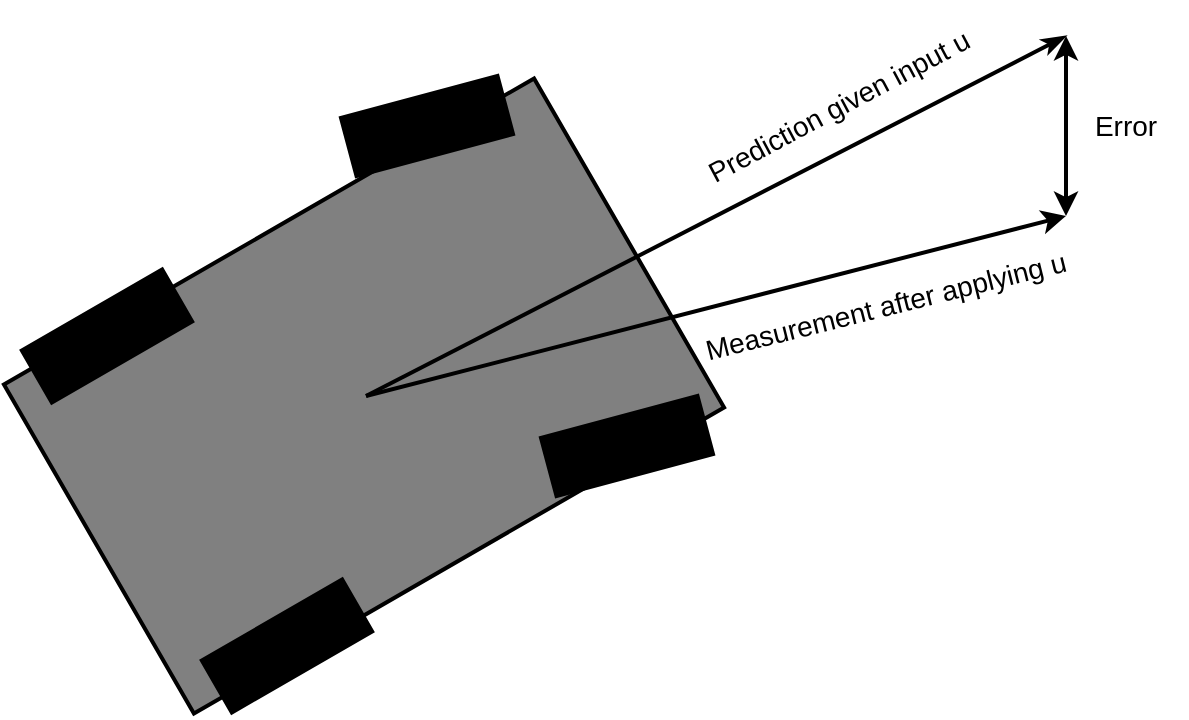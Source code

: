 <mxfile version="22.0.3" type="device">
  <diagram name="Page-1" id="BAthTY1YFFJS9s1hhWJn">
    <mxGraphModel dx="989" dy="691" grid="1" gridSize="10" guides="1" tooltips="1" connect="1" arrows="1" fold="1" page="1" pageScale="1" pageWidth="850" pageHeight="1100" math="0" shadow="0">
      <root>
        <mxCell id="0" />
        <mxCell id="1" parent="0" />
        <mxCell id="3aGH8X2W5w5kYc8XF8J--1" value="" style="rounded=0;whiteSpace=wrap;html=1;rotation=330;fillColor=#808080;strokeWidth=2;" parent="1" vertex="1">
          <mxGeometry x="245.96" y="195" width="306.08" height="190" as="geometry" />
        </mxCell>
        <mxCell id="3aGH8X2W5w5kYc8XF8J--10" value="" style="rounded=0;whiteSpace=wrap;html=1;rotation=-15;fillColor=#000000;strokeWidth=2;" parent="1" vertex="1">
          <mxGeometry x="390" y="140" width="81" height="30" as="geometry" />
        </mxCell>
        <mxCell id="3aGH8X2W5w5kYc8XF8J--11" value="" style="rounded=0;whiteSpace=wrap;html=1;rotation=-15;fillColor=#000000;strokeWidth=2;" parent="1" vertex="1">
          <mxGeometry x="490" y="300" width="81" height="30" as="geometry" />
        </mxCell>
        <mxCell id="3aGH8X2W5w5kYc8XF8J--12" value="" style="rounded=0;whiteSpace=wrap;html=1;rotation=-30;fillColor=#000000;strokeWidth=2;" parent="1" vertex="1">
          <mxGeometry x="320" y="400" width="81" height="30" as="geometry" />
        </mxCell>
        <mxCell id="3aGH8X2W5w5kYc8XF8J--13" value="" style="rounded=0;whiteSpace=wrap;html=1;rotation=-30;fillColor=#000000;strokeWidth=2;" parent="1" vertex="1">
          <mxGeometry x="230" y="245" width="81" height="30" as="geometry" />
        </mxCell>
        <mxCell id="3aGH8X2W5w5kYc8XF8J--27" value="" style="endArrow=classic;html=1;rounded=0;strokeWidth=2;" parent="1" edge="1">
          <mxGeometry width="50" height="50" relative="1" as="geometry">
            <mxPoint x="400" y="290" as="sourcePoint" />
            <mxPoint x="750" y="200" as="targetPoint" />
          </mxGeometry>
        </mxCell>
        <mxCell id="3aGH8X2W5w5kYc8XF8J--28" value="" style="endArrow=classic;startArrow=classic;html=1;rounded=0;strokeWidth=2;" parent="1" edge="1">
          <mxGeometry width="50" height="50" relative="1" as="geometry">
            <mxPoint x="750" y="200" as="sourcePoint" />
            <mxPoint x="750" y="110" as="targetPoint" />
          </mxGeometry>
        </mxCell>
        <mxCell id="3aGH8X2W5w5kYc8XF8J--32" value="&lt;font style=&quot;font-size: 14px;&quot;&gt;Error&lt;/font&gt;" style="text;html=1;strokeColor=none;fillColor=none;align=center;verticalAlign=middle;whiteSpace=wrap;rounded=0;strokeWidth=2;" parent="1" vertex="1">
          <mxGeometry x="750" y="140" width="60" height="30" as="geometry" />
        </mxCell>
        <mxCell id="3aGH8X2W5w5kYc8XF8J--33" value="&lt;font style=&quot;font-size: 14px;&quot;&gt;Measurement after applying u&lt;/font&gt;" style="text;html=1;strokeColor=none;fillColor=none;align=center;verticalAlign=middle;whiteSpace=wrap;rounded=0;rotation=346;strokeWidth=2;" parent="1" vertex="1">
          <mxGeometry x="550" y="230" width="220" height="30" as="geometry" />
        </mxCell>
        <mxCell id="3aGH8X2W5w5kYc8XF8J--34" value="&lt;font style=&quot;font-size: 14px;&quot;&gt;Prediction given input u&lt;/font&gt;" style="text;html=1;strokeColor=none;fillColor=none;align=center;verticalAlign=middle;whiteSpace=wrap;rounded=0;rotation=332;strokeWidth=2;" parent="1" vertex="1">
          <mxGeometry x="552.04" y="130" width="169" height="30" as="geometry" />
        </mxCell>
        <mxCell id="3aGH8X2W5w5kYc8XF8J--35" value="" style="endArrow=classicThin;html=1;strokeWidth=2;rounded=0;endFill=1;startSize=6;" parent="1" edge="1">
          <mxGeometry width="50" height="50" relative="1" as="geometry">
            <mxPoint x="400" y="290" as="sourcePoint" />
            <mxPoint x="750" y="110" as="targetPoint" />
          </mxGeometry>
        </mxCell>
      </root>
    </mxGraphModel>
  </diagram>
</mxfile>
